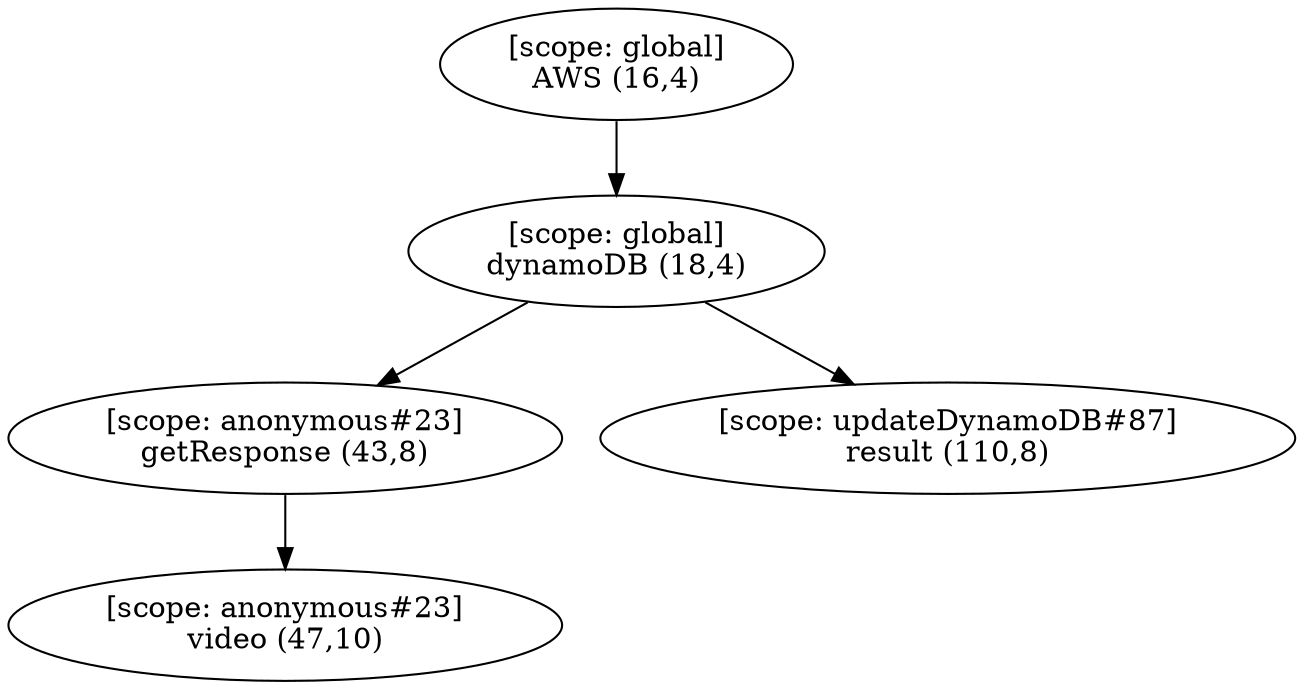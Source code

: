digraph G {
  graph [ rankdir =TB ];
subgraph global {
  graph [ label = "Scope [global]" ];
  "[scope: global]
AWS (16,4)";
  "[scope: global]
dynamoDB (18,4)";
}

subgraph anonymous_23 {
  graph [ label = "Scope [anonymous_23]" ];
  "[scope: anonymous#23]
getResponse (43,8)";
  "[scope: anonymous#23]
video (47,10)";
}

subgraph updateDynamoDB_87 {
  graph [ label = "Scope [updateDynamoDB_87]" ];
  "[scope: updateDynamoDB#87]
result (110,8)";
}

  "[scope: global]
AWS (16,4)" -> "[scope: global]
dynamoDB (18,4)";
  "[scope: global]
dynamoDB (18,4)" -> "[scope: anonymous#23]
getResponse (43,8)";
  "[scope: anonymous#23]
getResponse (43,8)" -> "[scope: anonymous#23]
video (47,10)";
  "[scope: global]
dynamoDB (18,4)" -> "[scope: updateDynamoDB#87]
result (110,8)";
}
